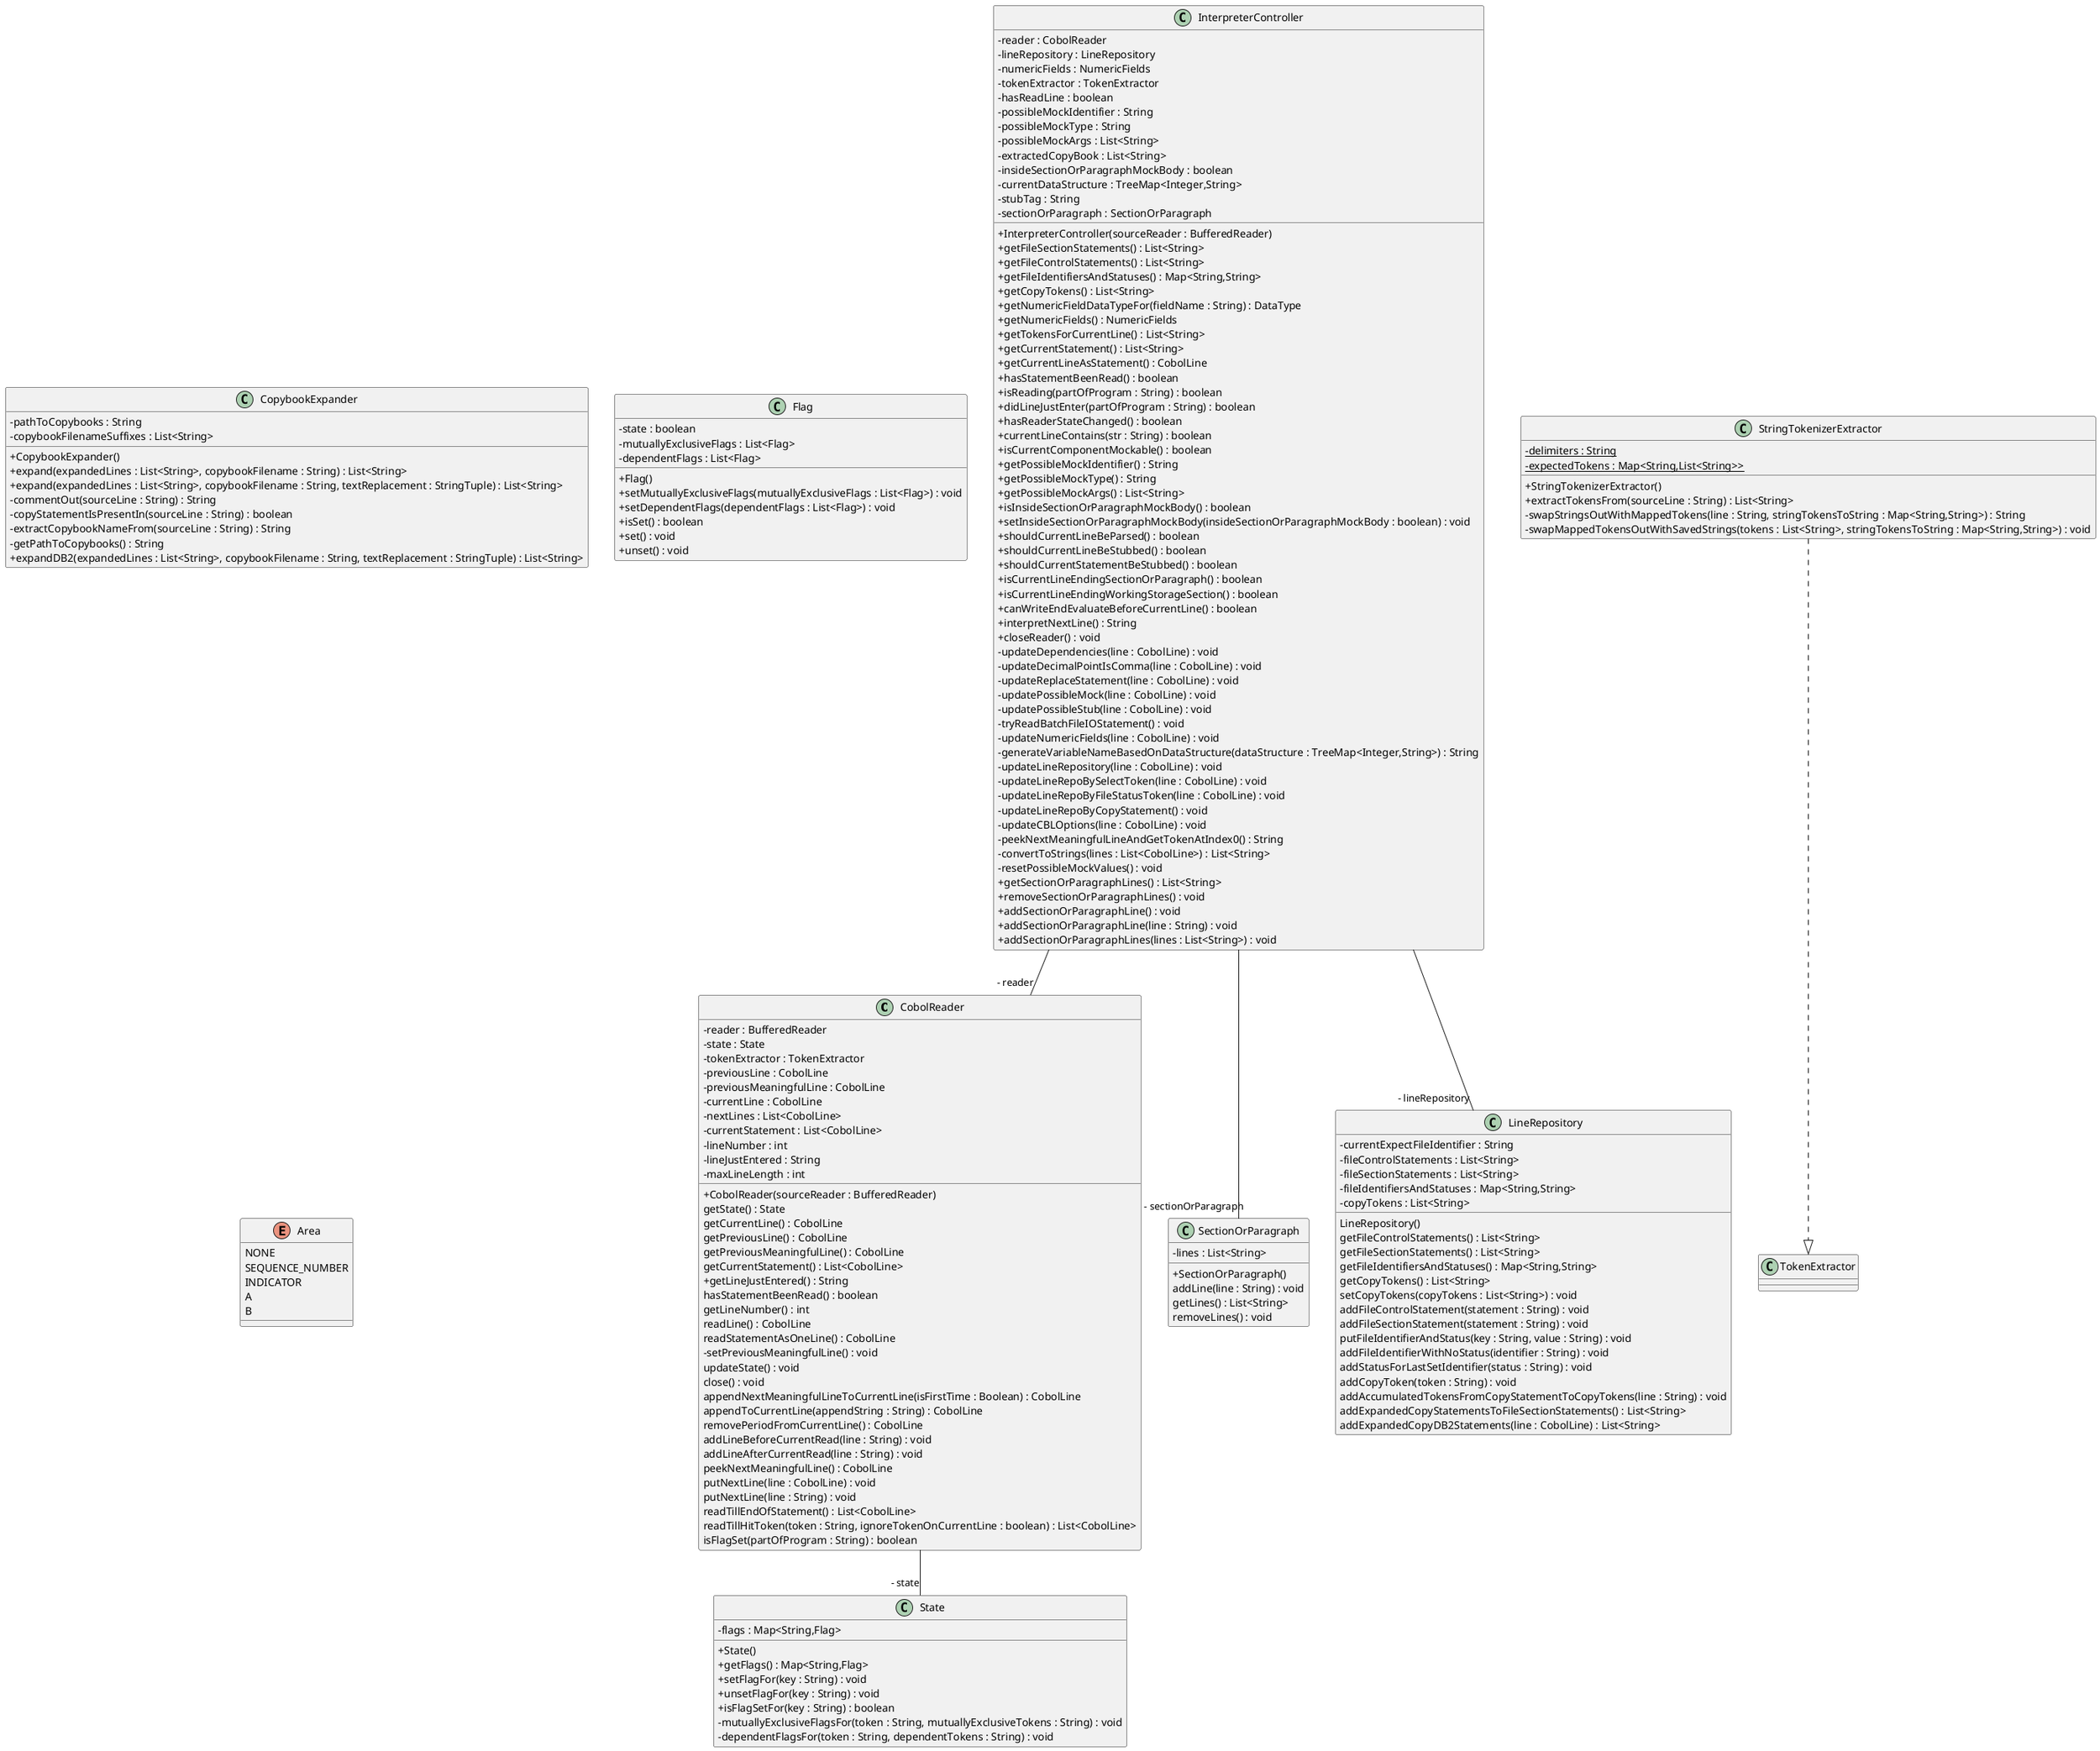 @startuml
skinparam classAttributeIconSize 0
class CobolReader{
- reader : BufferedReader
- state : State
- tokenExtractor : TokenExtractor
- previousLine : CobolLine
- previousMeaningfulLine : CobolLine
- currentLine : CobolLine
- nextLines : List<CobolLine>
- currentStatement : List<CobolLine>
- lineNumber : int
- lineJustEntered : String
- maxLineLength : int
+ CobolReader(sourceReader : BufferedReader)
getState() : State
getCurrentLine() : CobolLine
getPreviousLine() : CobolLine
getPreviousMeaningfulLine() : CobolLine
getCurrentStatement() : List<CobolLine>
+ getLineJustEntered() : String
hasStatementBeenRead() : boolean
getLineNumber() : int
readLine() : CobolLine
readStatementAsOneLine() : CobolLine
- setPreviousMeaningfulLine() : void
updateState() : void
close() : void
appendNextMeaningfulLineToCurrentLine(isFirstTime : Boolean) : CobolLine
appendToCurrentLine(appendString : String) : CobolLine
removePeriodFromCurrentLine() : CobolLine
addLineBeforeCurrentRead(line : String) : void
addLineAfterCurrentRead(line : String) : void
peekNextMeaningfulLine() : CobolLine
putNextLine(line : CobolLine) : void
putNextLine(line : String) : void
readTillEndOfStatement() : List<CobolLine>
readTillHitToken(token : String, ignoreTokenOnCurrentLine : boolean) : List<CobolLine>
isFlagSet(partOfProgram : String) : boolean
}
class CopybookExpander{
- pathToCopybooks : String
- copybookFilenameSuffixes : List<String>
+ CopybookExpander()
+ expand(expandedLines : List<String>, copybookFilename : String) : List<String>
+ expand(expandedLines : List<String>, copybookFilename : String, textReplacement : StringTuple) : List<String>
- commentOut(sourceLine : String) : String
- copyStatementIsPresentIn(sourceLine : String) : boolean
- extractCopybookNameFrom(sourceLine : String) : String
- getPathToCopybooks() : String
+ expandDB2(expandedLines : List<String>, copybookFilename : String, textReplacement : StringTuple) : List<String>
}
class StringTokenizerExtractor{
- {static} delimiters : String
- {static} expectedTokens : Map<String,List<String>>
+ StringTokenizerExtractor()
+ extractTokensFrom(sourceLine : String) : List<String>
- swapStringsOutWithMappedTokens(line : String, stringTokensToString : Map<String,String>) : String
- swapMappedTokensOutWithSavedStrings(tokens : List<String>, stringTokensToString : Map<String,String>) : void
}
StringTokenizerExtractor ..|> TokenExtractor
class SectionOrParagraph{
- lines : List<String>
+ SectionOrParagraph()
addLine(line : String) : void
getLines() : List<String>
removeLines() : void
}
class Flag{
- state : boolean
- mutuallyExclusiveFlags : List<Flag>
- dependentFlags : List<Flag>
+ Flag()
+ setMutuallyExclusiveFlags(mutuallyExclusiveFlags : List<Flag>) : void
+ setDependentFlags(dependentFlags : List<Flag>) : void
+ isSet() : boolean
+ set() : void
+ unset() : void
}
class InterpreterController{
- reader : CobolReader
- lineRepository : LineRepository
- numericFields : NumericFields
- tokenExtractor : TokenExtractor
- hasReadLine : boolean
- possibleMockIdentifier : String
- possibleMockType : String
- possibleMockArgs : List<String>
- extractedCopyBook : List<String>
- insideSectionOrParagraphMockBody : boolean
- currentDataStructure : TreeMap<Integer,String>
- stubTag : String
- sectionOrParagraph : SectionOrParagraph
+ InterpreterController(sourceReader : BufferedReader)
+ getFileSectionStatements() : List<String>
+ getFileControlStatements() : List<String>
+ getFileIdentifiersAndStatuses() : Map<String,String>
+ getCopyTokens() : List<String>
+ getNumericFieldDataTypeFor(fieldName : String) : DataType
+ getNumericFields() : NumericFields
+ getTokensForCurrentLine() : List<String>
+ getCurrentStatement() : List<String>
+ getCurrentLineAsStatement() : CobolLine
+ hasStatementBeenRead() : boolean
+ isReading(partOfProgram : String) : boolean
+ didLineJustEnter(partOfProgram : String) : boolean
+ hasReaderStateChanged() : boolean
+ currentLineContains(str : String) : boolean
+ isCurrentComponentMockable() : boolean
+ getPossibleMockIdentifier() : String
+ getPossibleMockType() : String
+ getPossibleMockArgs() : List<String>
+ isInsideSectionOrParagraphMockBody() : boolean
+ setInsideSectionOrParagraphMockBody(insideSectionOrParagraphMockBody : boolean) : void
+ shouldCurrentLineBeParsed() : boolean
+ shouldCurrentLineBeStubbed() : boolean
+ shouldCurrentStatementBeStubbed() : boolean
+ isCurrentLineEndingSectionOrParagraph() : boolean
+ isCurrentLineEndingWorkingStorageSection() : boolean
+ canWriteEndEvaluateBeforeCurrentLine() : boolean
+ interpretNextLine() : String
+ closeReader() : void
- updateDependencies(line : CobolLine) : void
- updateDecimalPointIsComma(line : CobolLine) : void
- updateReplaceStatement(line : CobolLine) : void
- updatePossibleMock(line : CobolLine) : void
- updatePossibleStub(line : CobolLine) : void
- tryReadBatchFileIOStatement() : void
- updateNumericFields(line : CobolLine) : void
- generateVariableNameBasedOnDataStructure(dataStructure : TreeMap<Integer,String>) : String
- updateLineRepository(line : CobolLine) : void
- updateLineRepoBySelectToken(line : CobolLine) : void
- updateLineRepoByFileStatusToken(line : CobolLine) : void
- updateLineRepoByCopyStatement() : void
- updateCBLOptions(line : CobolLine) : void
- peekNextMeaningfulLineAndGetTokenAtIndex0() : String
- convertToStrings(lines : List<CobolLine>) : List<String>
- resetPossibleMockValues() : void
+ getSectionOrParagraphLines() : List<String>
+ removeSectionOrParagraphLines() : void
+ addSectionOrParagraphLine() : void
+ addSectionOrParagraphLine(line : String) : void
+ addSectionOrParagraphLines(lines : List<String>) : void
}
class LineRepository{
- currentExpectFileIdentifier : String
- fileControlStatements : List<String>
- fileSectionStatements : List<String>
- fileIdentifiersAndStatuses : Map<String,String>
- copyTokens : List<String>
LineRepository()
getFileControlStatements() : List<String>
getFileSectionStatements() : List<String>
getFileIdentifiersAndStatuses() : Map<String,String>
getCopyTokens() : List<String>
setCopyTokens(copyTokens : List<String>) : void
addFileControlStatement(statement : String) : void
addFileSectionStatement(statement : String) : void
putFileIdentifierAndStatus(key : String, value : String) : void
addFileIdentifierWithNoStatus(identifier : String) : void
addStatusForLastSetIdentifier(status : String) : void
addCopyToken(token : String) : void
addAccumulatedTokensFromCopyStatementToCopyTokens(line : String) : void
addExpandedCopyStatementsToFileSectionStatements() : List<String>
addExpandedCopyDB2Statements(line : CobolLine) : List<String>
}
class State{
- flags : Map<String,Flag>
+ State()
+ getFlags() : Map<String,Flag>
+ setFlagFor(key : String) : void
+ unsetFlagFor(key : String) : void
+ isFlagSetFor(key : String) : boolean
- mutuallyExclusiveFlagsFor(token : String, mutuallyExclusiveTokens : String) : void
- dependentFlagsFor(token : String, dependentTokens : String) : void
}
CobolReader--"- state" State
InterpreterController--"- reader" CobolReader
InterpreterController--"- lineRepository" LineRepository
InterpreterController--"- sectionOrParagraph" SectionOrParagraph
enum Area{
NONE
SEQUENCE_NUMBER
INDICATOR
A
B
}
@enduml